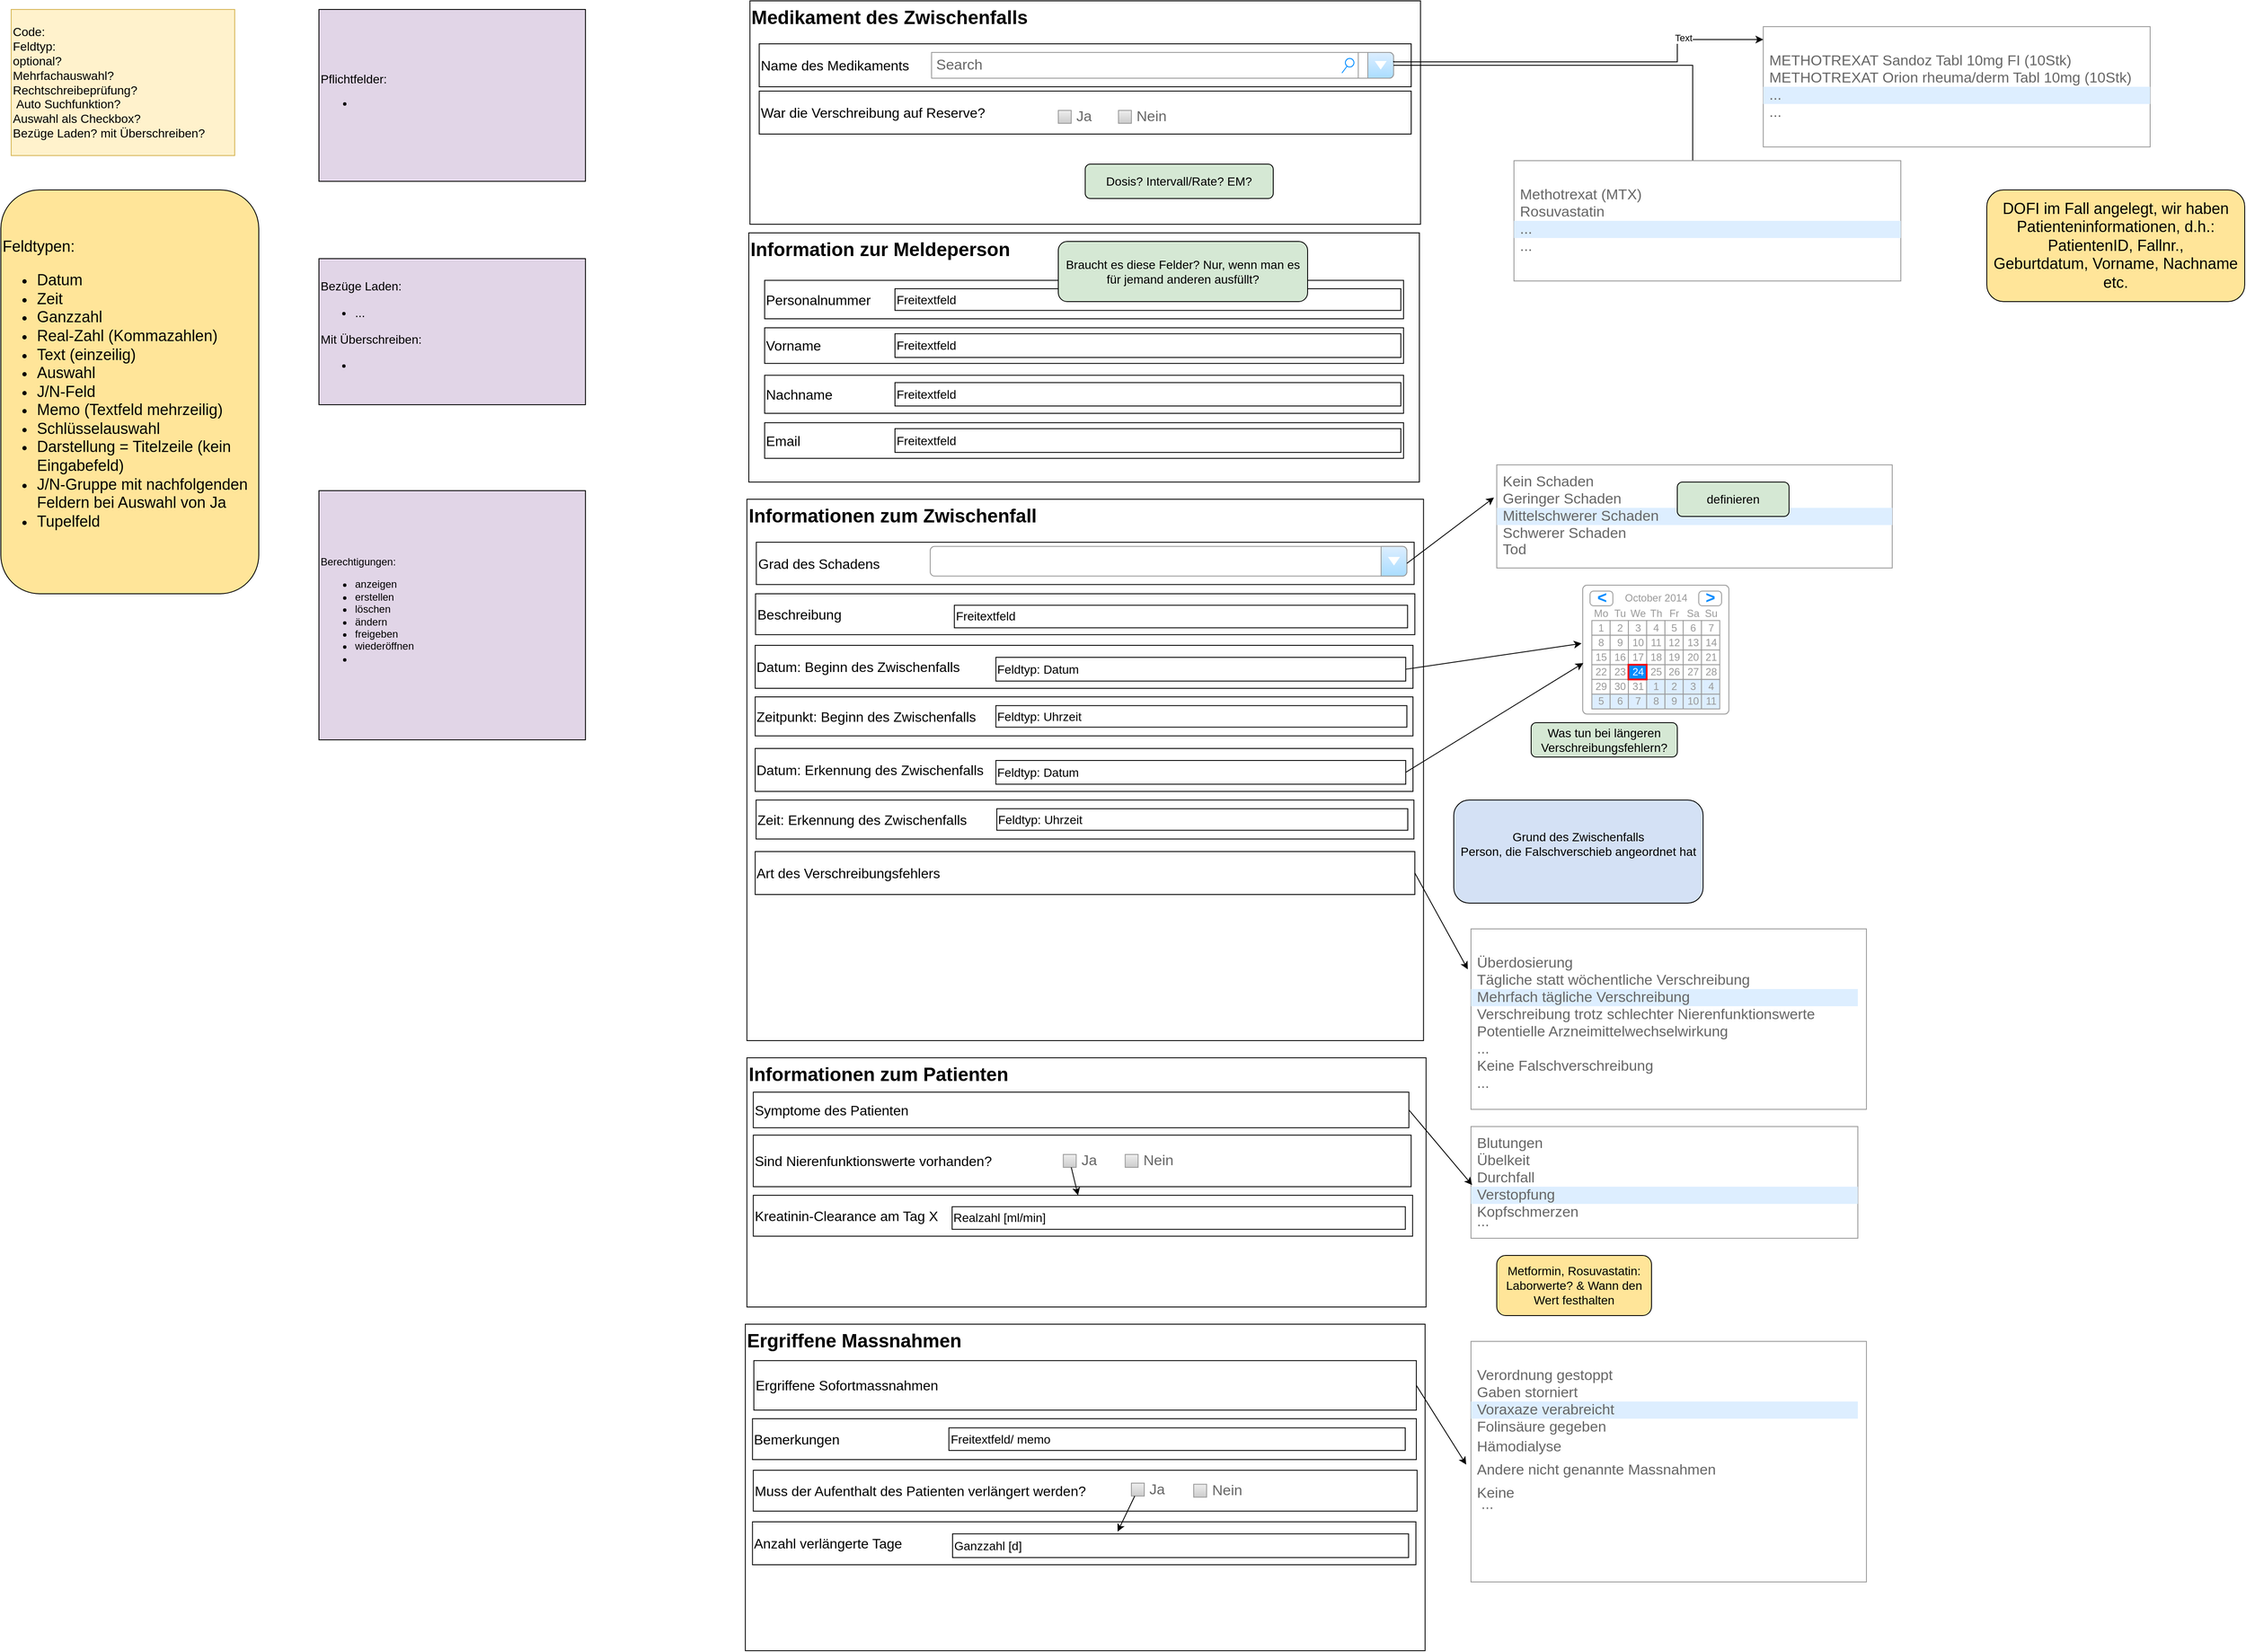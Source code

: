 <mxfile version="21.6.5" type="github">
  <diagram name="Seite-1" id="8O7nqMV1pDiucMTswJLM">
    <mxGraphModel dx="7003" dy="2697" grid="1" gridSize="10" guides="1" tooltips="1" connect="1" arrows="1" fold="1" page="1" pageScale="1" pageWidth="827" pageHeight="1169" math="0" shadow="0">
      <root>
        <mxCell id="0" />
        <mxCell id="1" parent="0" />
        <mxCell id="FmK_zJNC0J271hB84PhB-2" value="Informationen zum Zwischenfall" style="html=1;whiteSpace=wrap;container=1;verticalAlign=top;align=left;fontStyle=1;fontSize=22;" parent="1" vertex="1">
          <mxGeometry x="-2452.2" y="-580" width="787" height="630" as="geometry" />
        </mxCell>
        <mxCell id="FmK_zJNC0J271hB84PhB-3" value="&lt;font style=&quot;font-size: 16px;&quot;&gt;Grad des Schadens&lt;/font&gt;" style="html=1;whiteSpace=wrap;container=1;align=left;movable=1;resizable=1;rotatable=1;deletable=1;editable=1;locked=0;connectable=1;" parent="FmK_zJNC0J271hB84PhB-2" vertex="1">
          <mxGeometry x="10.917" y="50" width="765.176" height="49.23" as="geometry" />
        </mxCell>
        <mxCell id="FmK_zJNC0J271hB84PhB-16" value="" style="strokeWidth=1;shadow=0;dashed=0;align=center;html=1;shape=mxgraph.mockup.forms.comboBox;strokeColor=#999999;fillColor=#ddeeff;align=left;fillColor2=#aaddff;mainText=;fontColor=#666666;fontSize=17;spacingLeft=3;movable=1;resizable=1;rotatable=1;deletable=1;editable=1;locked=0;connectable=1;" parent="FmK_zJNC0J271hB84PhB-3" vertex="1">
          <mxGeometry x="202.279" y="4.923" width="554.452" height="34.461" as="geometry" />
        </mxCell>
        <mxCell id="FmK_zJNC0J271hB84PhB-15" value="&lt;font style=&quot;font-size: 16px;&quot;&gt;Zeitpunkt: Beginn des Zwischenfalls&lt;/font&gt;" style="html=1;whiteSpace=wrap;container=1;align=left;movable=1;resizable=1;rotatable=1;deletable=1;editable=1;locked=0;connectable=1;" parent="FmK_zJNC0J271hB84PhB-2" vertex="1">
          <mxGeometry x="9.595" y="230" width="765.176" height="45.38" as="geometry" />
        </mxCell>
        <mxCell id="FmK_zJNC0J271hB84PhB-83" value="&lt;font style=&quot;font-size: 14px;&quot;&gt;Feldtyp: Uhrzeit&lt;/font&gt;" style="rounded=0;whiteSpace=wrap;html=1;align=left;" parent="FmK_zJNC0J271hB84PhB-15" vertex="1">
          <mxGeometry x="280" y="10.16" width="478.04" height="25.07" as="geometry" />
        </mxCell>
        <mxCell id="FmK_zJNC0J271hB84PhB-5" value="&lt;font style=&quot;font-size: 16px;&quot;&gt;Datum: Beginn des Zwischenfalls&lt;/font&gt;" style="html=1;whiteSpace=wrap;container=1;align=left;movable=1;resizable=1;rotatable=1;deletable=1;editable=1;locked=0;connectable=1;" parent="FmK_zJNC0J271hB84PhB-2" vertex="1">
          <mxGeometry x="9.595" y="170" width="765.176" height="50" as="geometry" />
        </mxCell>
        <mxCell id="FmK_zJNC0J271hB84PhB-92" value="&lt;font style=&quot;font-size: 14px;&quot;&gt;Feldtyp: Datum&lt;/font&gt;" style="rounded=0;whiteSpace=wrap;html=1;align=left;" parent="FmK_zJNC0J271hB84PhB-5" vertex="1">
          <mxGeometry x="280" y="14" width="476.73" height="27.62" as="geometry" />
        </mxCell>
        <mxCell id="FmK_zJNC0J271hB84PhB-105" value="&lt;font style=&quot;font-size: 16px;&quot;&gt;Art des Verschreibungsfehlers&lt;/font&gt;" style="html=1;whiteSpace=wrap;container=1;align=left;movable=1;resizable=1;rotatable=1;deletable=1;editable=1;locked=0;connectable=1;" parent="FmK_zJNC0J271hB84PhB-2" vertex="1">
          <mxGeometry x="9.6" y="410" width="767.31" height="50" as="geometry" />
        </mxCell>
        <mxCell id="FmK_zJNC0J271hB84PhB-130" value="&lt;font style=&quot;font-size: 16px;&quot;&gt;Datum: Erkennung des Zwischenfalls&lt;/font&gt;" style="html=1;whiteSpace=wrap;container=1;align=left;movable=1;resizable=1;rotatable=1;deletable=1;editable=1;locked=0;connectable=1;" parent="FmK_zJNC0J271hB84PhB-2" vertex="1">
          <mxGeometry x="9.595" y="290" width="765.176" height="50" as="geometry" />
        </mxCell>
        <mxCell id="FmK_zJNC0J271hB84PhB-131" value="&lt;font style=&quot;font-size: 14px;&quot;&gt;Feldtyp: Datum&lt;/font&gt;" style="rounded=0;whiteSpace=wrap;html=1;align=left;" parent="FmK_zJNC0J271hB84PhB-130" vertex="1">
          <mxGeometry x="280" y="14" width="476.73" height="27.62" as="geometry" />
        </mxCell>
        <mxCell id="FmK_zJNC0J271hB84PhB-132" value="&lt;font style=&quot;font-size: 16px;&quot;&gt;Zeit: Erkennung des Zwischenfalls&lt;/font&gt;" style="html=1;whiteSpace=wrap;container=1;align=left;movable=1;resizable=1;rotatable=1;deletable=1;editable=1;locked=0;connectable=1;" parent="FmK_zJNC0J271hB84PhB-2" vertex="1">
          <mxGeometry x="10.665" y="350" width="765.176" height="45.38" as="geometry" />
        </mxCell>
        <mxCell id="FmK_zJNC0J271hB84PhB-133" value="&lt;font style=&quot;font-size: 14px;&quot;&gt;Feldtyp: Uhrzeit&lt;/font&gt;" style="rounded=0;whiteSpace=wrap;html=1;align=left;" parent="FmK_zJNC0J271hB84PhB-132" vertex="1">
          <mxGeometry x="280" y="10.16" width="478.04" height="25.07" as="geometry" />
        </mxCell>
        <mxCell id="FmK_zJNC0J271hB84PhB-134" value="&lt;font style=&quot;font-size: 16px;&quot;&gt;Beschreibung&lt;/font&gt;" style="html=1;whiteSpace=wrap;container=1;align=left;movable=1;resizable=1;rotatable=1;deletable=1;editable=1;locked=0;connectable=1;" parent="FmK_zJNC0J271hB84PhB-2" vertex="1">
          <mxGeometry x="10" y="110" width="766.91" height="47.6" as="geometry" />
        </mxCell>
        <mxCell id="FmK_zJNC0J271hB84PhB-135" value="&lt;font style=&quot;font-size: 14px;&quot;&gt;Freitextfeld&lt;/font&gt;" style="rounded=0;whiteSpace=wrap;html=1;align=left;" parent="FmK_zJNC0J271hB84PhB-134" vertex="1">
          <mxGeometry x="231.275" y="13.328" width="527.17" height="26.294" as="geometry" />
        </mxCell>
        <mxCell id="bGcx2p2PE-QoZrHpDItu-20" value="" style="group" parent="1" vertex="1" connectable="0">
          <mxGeometry x="-2450" y="-1150" width="782.59" height="250" as="geometry" />
        </mxCell>
        <mxCell id="bGcx2p2PE-QoZrHpDItu-21" value="Medikament des Zwischenfalls" style="html=1;whiteSpace=wrap;container=1;verticalAlign=top;align=left;fontStyle=1;fontSize=22;" parent="bGcx2p2PE-QoZrHpDItu-20" vertex="1">
          <mxGeometry x="1.3" y="-10" width="780" height="260" as="geometry" />
        </mxCell>
        <mxCell id="bGcx2p2PE-QoZrHpDItu-22" value="&lt;font style=&quot;font-size: 16px;&quot;&gt;Name des Medikaments&lt;/font&gt;" style="html=1;whiteSpace=wrap;container=1;align=left;" parent="bGcx2p2PE-QoZrHpDItu-21" vertex="1">
          <mxGeometry x="10.81" y="50" width="758.37" height="50" as="geometry" />
        </mxCell>
        <mxCell id="MbmpIsr86u1NgLFeS8km-2" value="&lt;font style=&quot;font-size: 16px;&quot;&gt;War die Verschreibung auf Reserve?&amp;nbsp;&lt;/font&gt;" style="html=1;whiteSpace=wrap;container=1;align=left;" vertex="1" parent="bGcx2p2PE-QoZrHpDItu-21">
          <mxGeometry x="10.82" y="105" width="758.37" height="50" as="geometry" />
        </mxCell>
        <mxCell id="MbmpIsr86u1NgLFeS8km-7" value="&lt;font style=&quot;font-size: 14px;&quot;&gt;Dosis? Intervall/Rate? EM?&lt;/font&gt;" style="rounded=1;whiteSpace=wrap;html=1;fillColor=#D5E8D4;" vertex="1" parent="bGcx2p2PE-QoZrHpDItu-21">
          <mxGeometry x="390" y="190" width="218.7" height="40" as="geometry" />
        </mxCell>
        <mxCell id="bGcx2p2PE-QoZrHpDItu-37" value="&lt;table&gt;&lt;tbody&gt;&lt;tr&gt;&lt;td&gt;&lt;br&gt;&lt;/td&gt;&lt;/tr&gt;&lt;tr&gt;&lt;td&gt;&lt;br&gt;&lt;/td&gt;&lt;/tr&gt;&lt;tr&gt;&lt;td&gt;&lt;br&gt;&lt;/td&gt;&lt;/tr&gt;&lt;tr&gt;&lt;td&gt;&lt;br&gt;&lt;/td&gt;&lt;/tr&gt;&lt;tr&gt;&lt;td&gt;&lt;br&gt;&lt;/td&gt;&lt;/tr&gt;&lt;/tbody&gt;&lt;/table&gt;" style="strokeWidth=1;shadow=0;dashed=0;align=center;html=1;shape=mxgraph.mockup.forms.comboBox;strokeColor=#999999;fillColor=#ddeeff;align=left;fillColor2=#aaddff;mainText=;fontColor=#666666;fontSize=17;spacingLeft=3;container=1;" parent="bGcx2p2PE-QoZrHpDItu-20" vertex="1">
          <mxGeometry x="212.59" y="50" width="537.41" height="30" as="geometry" />
        </mxCell>
        <mxCell id="bGcx2p2PE-QoZrHpDItu-30" value="Search" style="strokeWidth=1;shadow=0;dashed=0;align=center;html=1;shape=mxgraph.mockup.forms.searchBox;strokeColor=#999999;mainText=;strokeColor2=#008cff;fontColor=#666666;fontSize=17;align=left;spacingLeft=3;whiteSpace=wrap;container=1;" parent="bGcx2p2PE-QoZrHpDItu-20" vertex="1">
          <mxGeometry x="212.59" y="50" width="496.314" height="30" as="geometry" />
        </mxCell>
        <mxCell id="MbmpIsr86u1NgLFeS8km-3" value="Ja" style="strokeWidth=1;shadow=0;dashed=0;align=center;html=1;shape=mxgraph.mockup.forms.rrect;rSize=0;fillColor=#eeeeee;strokeColor=#999999;gradientColor=#cccccc;align=left;spacingLeft=4;fontSize=17;fontColor=#666666;labelPosition=right;" vertex="1" parent="bGcx2p2PE-QoZrHpDItu-20">
          <mxGeometry x="360" y="117.5" width="15" height="15" as="geometry" />
        </mxCell>
        <mxCell id="MbmpIsr86u1NgLFeS8km-5" value="Nein" style="strokeWidth=1;shadow=0;dashed=0;align=center;html=1;shape=mxgraph.mockup.forms.rrect;rSize=0;fillColor=#eeeeee;strokeColor=#999999;gradientColor=#cccccc;align=left;spacingLeft=4;fontSize=17;fontColor=#666666;labelPosition=right;" vertex="1" parent="bGcx2p2PE-QoZrHpDItu-20">
          <mxGeometry x="430" y="117.5" width="15" height="15" as="geometry" />
        </mxCell>
        <mxCell id="bGcx2p2PE-QoZrHpDItu-19" value="" style="group" parent="1" vertex="1" connectable="0">
          <mxGeometry x="-2450" y="-890" width="780" height="290" as="geometry" />
        </mxCell>
        <mxCell id="bGcx2p2PE-QoZrHpDItu-1" value="Information zur Meldeperson" style="html=1;whiteSpace=wrap;container=0;verticalAlign=top;align=left;fontStyle=1;fontSize=22;" parent="bGcx2p2PE-QoZrHpDItu-19" vertex="1">
          <mxGeometry width="780" height="290" as="geometry" />
        </mxCell>
        <mxCell id="bGcx2p2PE-QoZrHpDItu-9" value="&lt;font style=&quot;font-size: 16px;&quot;&gt;Personalnummer&lt;/font&gt;" style="html=1;whiteSpace=wrap;container=1;align=left;" parent="bGcx2p2PE-QoZrHpDItu-19" vertex="1">
          <mxGeometry x="18.41" y="55.24" width="743.19" height="44.76" as="geometry" />
        </mxCell>
        <mxCell id="bGcx2p2PE-QoZrHpDItu-12" value="&lt;font style=&quot;font-size: 14px;&quot;&gt;Freitextfeld&lt;/font&gt;" style="rounded=0;whiteSpace=wrap;html=1;align=left;" parent="bGcx2p2PE-QoZrHpDItu-9" vertex="1">
          <mxGeometry x="151.59" y="9.77" width="588.41" height="25.23" as="geometry" />
        </mxCell>
        <mxCell id="bGcx2p2PE-QoZrHpDItu-13" value="&lt;font style=&quot;font-size: 16px;&quot;&gt;Vorname&lt;/font&gt;" style="html=1;whiteSpace=wrap;container=1;align=left;" parent="bGcx2p2PE-QoZrHpDItu-19" vertex="1">
          <mxGeometry x="18.41" y="110.476" width="743.19" height="41.429" as="geometry" />
        </mxCell>
        <mxCell id="bGcx2p2PE-QoZrHpDItu-14" value="&lt;font style=&quot;font-size: 14px;&quot;&gt;Freitextfeld&lt;/font&gt;" style="rounded=0;whiteSpace=wrap;html=1;align=left;" parent="bGcx2p2PE-QoZrHpDItu-13" vertex="1">
          <mxGeometry x="151.59" y="6.905" width="588.41" height="27.619" as="geometry" />
        </mxCell>
        <mxCell id="bGcx2p2PE-QoZrHpDItu-15" value="&lt;font style=&quot;font-size: 16px;&quot;&gt;Nachname&lt;/font&gt;" style="html=1;whiteSpace=wrap;container=1;align=left;" parent="bGcx2p2PE-QoZrHpDItu-19" vertex="1">
          <mxGeometry x="18.41" y="165.71" width="743.19" height="44.29" as="geometry" />
        </mxCell>
        <mxCell id="bGcx2p2PE-QoZrHpDItu-17" value="&lt;font style=&quot;font-size: 16px;&quot;&gt;Email&lt;/font&gt;" style="html=1;whiteSpace=wrap;container=1;align=left;" parent="bGcx2p2PE-QoZrHpDItu-19" vertex="1">
          <mxGeometry x="18.41" y="220.952" width="743.19" height="41.429" as="geometry" />
        </mxCell>
        <mxCell id="bGcx2p2PE-QoZrHpDItu-18" value="&lt;font style=&quot;font-size: 14px;&quot;&gt;Freitextfeld&lt;/font&gt;" style="rounded=0;whiteSpace=wrap;html=1;align=left;" parent="bGcx2p2PE-QoZrHpDItu-17" vertex="1">
          <mxGeometry x="151.59" y="6.905" width="588.41" height="27.619" as="geometry" />
        </mxCell>
        <mxCell id="bGcx2p2PE-QoZrHpDItu-16" value="&lt;font style=&quot;font-size: 14px;&quot;&gt;Freitextfeld&lt;/font&gt;" style="rounded=0;whiteSpace=wrap;html=1;align=left;" parent="bGcx2p2PE-QoZrHpDItu-19" vertex="1">
          <mxGeometry x="170.0" y="174.25" width="588.41" height="27.22" as="geometry" />
        </mxCell>
        <mxCell id="FmK_zJNC0J271hB84PhB-91" value="&lt;font style=&quot;font-size: 14px;&quot;&gt;Braucht es diese Felder? Nur, wenn man es für jemand anderen ausfüllt?&lt;/font&gt;" style="rounded=1;whiteSpace=wrap;html=1;fillColor=#D5E8D4;" parent="bGcx2p2PE-QoZrHpDItu-19" vertex="1">
          <mxGeometry x="360" y="10" width="290" height="70" as="geometry" />
        </mxCell>
        <mxCell id="bGcx2p2PE-QoZrHpDItu-39" value="" style="edgeStyle=orthogonalEdgeStyle;rounded=0;orthogonalLoop=1;jettySize=auto;html=1;entryX=0.462;entryY=0.987;entryDx=0;entryDy=0;entryPerimeter=0;" parent="1" source="bGcx2p2PE-QoZrHpDItu-37" target="bGcx2p2PE-QoZrHpDItu-31" edge="1">
          <mxGeometry relative="1" as="geometry">
            <mxPoint x="-1310" y="-800" as="targetPoint" />
          </mxGeometry>
        </mxCell>
        <mxCell id="bGcx2p2PE-QoZrHpDItu-46" value="Text" style="edgeLabel;html=1;align=center;verticalAlign=middle;resizable=0;points=[];" parent="bGcx2p2PE-QoZrHpDItu-39" vertex="1" connectable="0">
          <mxGeometry x="0.593" y="2" relative="1" as="geometry">
            <mxPoint as="offset" />
          </mxGeometry>
        </mxCell>
        <mxCell id="bGcx2p2PE-QoZrHpDItu-31" value="" style="strokeWidth=1;shadow=0;dashed=0;align=center;html=1;shape=mxgraph.mockup.forms.rrect;rSize=0;strokeColor=#999999;fillColor=#ffffff;" parent="1" vertex="1">
          <mxGeometry x="-1560" y="-974" width="450" height="140" as="geometry" />
        </mxCell>
        <mxCell id="bGcx2p2PE-QoZrHpDItu-33" value="Methotrexat (MTX)" style="strokeWidth=1;shadow=0;dashed=0;align=center;html=1;shape=mxgraph.mockup.forms.anchor;fontSize=17;fontColor=#666666;align=left;spacingLeft=5;resizeWidth=1;whiteSpace=wrap;" parent="bGcx2p2PE-QoZrHpDItu-31" vertex="1">
          <mxGeometry width="450.0" height="20" relative="1" as="geometry">
            <mxPoint y="30" as="offset" />
          </mxGeometry>
        </mxCell>
        <mxCell id="bGcx2p2PE-QoZrHpDItu-34" value="Rosuvastatin" style="strokeWidth=1;shadow=0;dashed=0;align=center;html=1;shape=mxgraph.mockup.forms.anchor;fontSize=17;fontColor=#666666;align=left;spacingLeft=5;resizeWidth=1;whiteSpace=wrap;" parent="bGcx2p2PE-QoZrHpDItu-31" vertex="1">
          <mxGeometry width="450.0" height="20" relative="1" as="geometry">
            <mxPoint y="50" as="offset" />
          </mxGeometry>
        </mxCell>
        <mxCell id="bGcx2p2PE-QoZrHpDItu-35" value="..." style="strokeWidth=1;shadow=0;dashed=0;align=center;html=1;shape=mxgraph.mockup.forms.rrect;rSize=0;fontSize=17;fontColor=#666666;align=left;spacingLeft=5;fillColor=#ddeeff;strokeColor=none;resizeWidth=1;whiteSpace=wrap;" parent="bGcx2p2PE-QoZrHpDItu-31" vertex="1">
          <mxGeometry width="450.0" height="20" relative="1" as="geometry">
            <mxPoint y="70" as="offset" />
          </mxGeometry>
        </mxCell>
        <mxCell id="bGcx2p2PE-QoZrHpDItu-36" value="..." style="strokeWidth=1;shadow=0;dashed=0;align=center;html=1;shape=mxgraph.mockup.forms.anchor;fontSize=17;fontColor=#666666;align=left;spacingLeft=5;resizeWidth=1;whiteSpace=wrap;" parent="bGcx2p2PE-QoZrHpDItu-31" vertex="1">
          <mxGeometry width="450.0" height="20" relative="1" as="geometry">
            <mxPoint y="90" as="offset" />
          </mxGeometry>
        </mxCell>
        <mxCell id="bGcx2p2PE-QoZrHpDItu-40" value="" style="strokeWidth=1;shadow=0;dashed=0;align=center;html=1;shape=mxgraph.mockup.forms.rrect;rSize=0;strokeColor=#999999;fillColor=#ffffff;" parent="1" vertex="1">
          <mxGeometry x="-1270" y="-1130" width="450" height="140" as="geometry" />
        </mxCell>
        <mxCell id="bGcx2p2PE-QoZrHpDItu-42" value="METHOTREXAT Sandoz Tabl 10mg FI (10Stk)" style="strokeWidth=1;shadow=0;dashed=0;align=center;html=1;shape=mxgraph.mockup.forms.anchor;fontSize=17;fontColor=#666666;align=left;spacingLeft=5;resizeWidth=1;whiteSpace=wrap;" parent="bGcx2p2PE-QoZrHpDItu-40" vertex="1">
          <mxGeometry width="450.0" height="20" relative="1" as="geometry">
            <mxPoint y="30" as="offset" />
          </mxGeometry>
        </mxCell>
        <mxCell id="bGcx2p2PE-QoZrHpDItu-43" value="METHOTREXAT Orion rheuma/derm Tabl 10mg (10Stk)" style="strokeWidth=1;shadow=0;dashed=0;align=center;html=1;shape=mxgraph.mockup.forms.anchor;fontSize=17;fontColor=#666666;align=left;spacingLeft=5;resizeWidth=1;whiteSpace=wrap;" parent="bGcx2p2PE-QoZrHpDItu-40" vertex="1">
          <mxGeometry width="450.0" height="20" relative="1" as="geometry">
            <mxPoint y="50" as="offset" />
          </mxGeometry>
        </mxCell>
        <mxCell id="bGcx2p2PE-QoZrHpDItu-44" value="..." style="strokeWidth=1;shadow=0;dashed=0;align=center;html=1;shape=mxgraph.mockup.forms.rrect;rSize=0;fontSize=17;fontColor=#666666;align=left;spacingLeft=5;fillColor=#ddeeff;strokeColor=none;resizeWidth=1;whiteSpace=wrap;" parent="bGcx2p2PE-QoZrHpDItu-40" vertex="1">
          <mxGeometry width="450.0" height="20" relative="1" as="geometry">
            <mxPoint y="70" as="offset" />
          </mxGeometry>
        </mxCell>
        <mxCell id="bGcx2p2PE-QoZrHpDItu-45" value="..." style="strokeWidth=1;shadow=0;dashed=0;align=center;html=1;shape=mxgraph.mockup.forms.anchor;fontSize=17;fontColor=#666666;align=left;spacingLeft=5;resizeWidth=1;whiteSpace=wrap;" parent="bGcx2p2PE-QoZrHpDItu-40" vertex="1">
          <mxGeometry width="450.0" height="20" relative="1" as="geometry">
            <mxPoint y="90" as="offset" />
          </mxGeometry>
        </mxCell>
        <mxCell id="bGcx2p2PE-QoZrHpDItu-47" value="" style="edgeStyle=orthogonalEdgeStyle;rounded=0;orthogonalLoop=1;jettySize=auto;html=1;" parent="1" edge="1">
          <mxGeometry relative="1" as="geometry">
            <mxPoint x="-1700" y="-1090" as="sourcePoint" />
            <mxPoint x="-1270" y="-1115" as="targetPoint" />
            <Array as="points">
              <mxPoint x="-1370" y="-1089" />
              <mxPoint x="-1370" y="-1115" />
            </Array>
          </mxGeometry>
        </mxCell>
        <mxCell id="bGcx2p2PE-QoZrHpDItu-48" value="Text" style="edgeLabel;html=1;align=center;verticalAlign=middle;resizable=0;points=[];" parent="bGcx2p2PE-QoZrHpDItu-47" vertex="1" connectable="0">
          <mxGeometry x="0.593" y="2" relative="1" as="geometry">
            <mxPoint as="offset" />
          </mxGeometry>
        </mxCell>
        <mxCell id="FmK_zJNC0J271hB84PhB-18" value="" style="strokeWidth=1;shadow=0;dashed=0;align=center;html=1;shape=mxgraph.mockup.forms.rrect;rSize=0;strokeColor=#999999;fillColor=#ffffff;" parent="1" vertex="1">
          <mxGeometry x="-1580" y="-620" width="460" height="120" as="geometry" />
        </mxCell>
        <mxCell id="FmK_zJNC0J271hB84PhB-20" value="Kein Schaden" style="strokeWidth=1;shadow=0;dashed=0;align=center;html=1;shape=mxgraph.mockup.forms.anchor;fontSize=17;fontColor=#666666;align=left;spacingLeft=5;resizeWidth=1;whiteSpace=wrap;strokeColor=#000000;" parent="FmK_zJNC0J271hB84PhB-18" vertex="1">
          <mxGeometry width="460.0" height="20" relative="1" as="geometry">
            <mxPoint y="10" as="offset" />
          </mxGeometry>
        </mxCell>
        <mxCell id="FmK_zJNC0J271hB84PhB-21" value="Geringer Schaden" style="strokeWidth=1;shadow=0;dashed=0;align=center;html=1;shape=mxgraph.mockup.forms.anchor;fontSize=17;fontColor=#666666;align=left;spacingLeft=5;resizeWidth=1;whiteSpace=wrap;" parent="FmK_zJNC0J271hB84PhB-18" vertex="1">
          <mxGeometry width="460.0" height="20" relative="1" as="geometry">
            <mxPoint y="30" as="offset" />
          </mxGeometry>
        </mxCell>
        <mxCell id="FmK_zJNC0J271hB84PhB-22" value="Mittelschwerer Schaden" style="strokeWidth=1;shadow=0;dashed=0;align=center;html=1;shape=mxgraph.mockup.forms.rrect;rSize=0;fontSize=17;fontColor=#666666;align=left;spacingLeft=5;fillColor=#ddeeff;strokeColor=none;resizeWidth=1;whiteSpace=wrap;" parent="FmK_zJNC0J271hB84PhB-18" vertex="1">
          <mxGeometry width="460.0" height="20" relative="1" as="geometry">
            <mxPoint y="50" as="offset" />
          </mxGeometry>
        </mxCell>
        <mxCell id="FmK_zJNC0J271hB84PhB-23" value="Schwerer Schaden" style="strokeWidth=1;shadow=0;dashed=0;align=center;html=1;shape=mxgraph.mockup.forms.anchor;fontSize=17;fontColor=#666666;align=left;spacingLeft=5;resizeWidth=1;whiteSpace=wrap;" parent="FmK_zJNC0J271hB84PhB-18" vertex="1">
          <mxGeometry width="460.0" height="20" relative="1" as="geometry">
            <mxPoint y="70" as="offset" />
          </mxGeometry>
        </mxCell>
        <mxCell id="FmK_zJNC0J271hB84PhB-25" value="Tod" style="strokeWidth=1;shadow=0;dashed=0;align=center;html=1;shape=mxgraph.mockup.forms.anchor;fontSize=17;fontColor=#666666;align=left;spacingLeft=5;resizeWidth=1;whiteSpace=wrap;" parent="FmK_zJNC0J271hB84PhB-18" vertex="1">
          <mxGeometry y="90.002" width="460.0" height="17.647" as="geometry" />
        </mxCell>
        <mxCell id="FmK_zJNC0J271hB84PhB-125" value="&lt;font style=&quot;font-size: 14px;&quot;&gt;definieren&lt;/font&gt;" style="rounded=1;whiteSpace=wrap;html=1;fillColor=#D5E8D4;" parent="FmK_zJNC0J271hB84PhB-18" vertex="1">
          <mxGeometry x="210" y="20" width="130" height="40" as="geometry" />
        </mxCell>
        <mxCell id="FmK_zJNC0J271hB84PhB-26" value="&lt;font style=&quot;font-size: 18px;&quot;&gt;DOFI im Fall angelegt, wir haben Patienteninformationen, d.h.:&lt;br&gt;PatientenID, Fallnr.,&lt;br&gt;Geburtdatum, Vorname, Nachname etc.&lt;/font&gt;" style="rounded=1;whiteSpace=wrap;html=1;fillColor=#FFE599;" parent="1" vertex="1">
          <mxGeometry x="-1010" y="-940" width="300" height="130" as="geometry" />
        </mxCell>
        <mxCell id="FmK_zJNC0J271hB84PhB-28" value="&lt;font style=&quot;font-size: 14px;&quot;&gt;Was tun bei längeren Verschreibungsfehlern?&lt;/font&gt;" style="rounded=1;whiteSpace=wrap;html=1;fillColor=#D5E8D4;" parent="1" vertex="1">
          <mxGeometry x="-1540" y="-320" width="170" height="40" as="geometry" />
        </mxCell>
        <mxCell id="FmK_zJNC0J271hB84PhB-29" value="" style="strokeWidth=1;shadow=0;dashed=0;align=center;html=1;shape=mxgraph.mockup.forms.rrect;rSize=5;strokeColor=#999999;fillColor=#ffffff;" parent="1" vertex="1">
          <mxGeometry x="-1480" y="-480" width="170" height="150" as="geometry" />
        </mxCell>
        <mxCell id="FmK_zJNC0J271hB84PhB-30" value="October 2014" style="strokeWidth=1;shadow=0;dashed=0;align=center;html=1;shape=mxgraph.mockup.forms.anchor;fontColor=#999999;" parent="FmK_zJNC0J271hB84PhB-29" vertex="1">
          <mxGeometry x="31.875" y="6.857" width="106.25" height="17.143" as="geometry" />
        </mxCell>
        <mxCell id="FmK_zJNC0J271hB84PhB-31" value="&lt;" style="strokeWidth=1;shadow=0;dashed=0;align=center;html=1;shape=mxgraph.mockup.forms.rrect;rSize=4;strokeColor=#999999;fontColor=#008cff;fontSize=19;fontStyle=1;" parent="FmK_zJNC0J271hB84PhB-29" vertex="1">
          <mxGeometry x="8.5" y="6.857" width="26.563" height="17.143" as="geometry" />
        </mxCell>
        <mxCell id="FmK_zJNC0J271hB84PhB-32" value="&gt;" style="strokeWidth=1;shadow=0;dashed=0;align=center;html=1;shape=mxgraph.mockup.forms.rrect;rSize=4;strokeColor=#999999;fontColor=#008cff;fontSize=19;fontStyle=1;" parent="FmK_zJNC0J271hB84PhB-29" vertex="1">
          <mxGeometry x="134.938" y="6.857" width="26.563" height="17.143" as="geometry" />
        </mxCell>
        <mxCell id="FmK_zJNC0J271hB84PhB-33" value="Mo" style="strokeWidth=1;shadow=0;dashed=0;align=center;html=1;shape=mxgraph.mockup.forms.anchor;fontColor=#999999;" parent="FmK_zJNC0J271hB84PhB-29" vertex="1">
          <mxGeometry x="10.625" y="24" width="21.25" height="17.143" as="geometry" />
        </mxCell>
        <mxCell id="FmK_zJNC0J271hB84PhB-34" value="Tu" style="strokeWidth=1;shadow=0;dashed=0;align=center;html=1;shape=mxgraph.mockup.forms.anchor;fontColor=#999999;" parent="FmK_zJNC0J271hB84PhB-29" vertex="1">
          <mxGeometry x="31.875" y="24" width="21.25" height="17.143" as="geometry" />
        </mxCell>
        <mxCell id="FmK_zJNC0J271hB84PhB-35" value="We" style="strokeWidth=1;shadow=0;dashed=0;align=center;html=1;shape=mxgraph.mockup.forms.anchor;fontColor=#999999;" parent="FmK_zJNC0J271hB84PhB-29" vertex="1">
          <mxGeometry x="53.125" y="24" width="21.25" height="17.143" as="geometry" />
        </mxCell>
        <mxCell id="FmK_zJNC0J271hB84PhB-36" value="Th" style="strokeWidth=1;shadow=0;dashed=0;align=center;html=1;shape=mxgraph.mockup.forms.anchor;fontColor=#999999;" parent="FmK_zJNC0J271hB84PhB-29" vertex="1">
          <mxGeometry x="74.375" y="24" width="21.25" height="17.143" as="geometry" />
        </mxCell>
        <mxCell id="FmK_zJNC0J271hB84PhB-37" value="Fr" style="strokeWidth=1;shadow=0;dashed=0;align=center;html=1;shape=mxgraph.mockup.forms.anchor;fontColor=#999999;" parent="FmK_zJNC0J271hB84PhB-29" vertex="1">
          <mxGeometry x="95.625" y="24" width="21.25" height="17.143" as="geometry" />
        </mxCell>
        <mxCell id="FmK_zJNC0J271hB84PhB-38" value="Sa" style="strokeWidth=1;shadow=0;dashed=0;align=center;html=1;shape=mxgraph.mockup.forms.anchor;fontColor=#999999;" parent="FmK_zJNC0J271hB84PhB-29" vertex="1">
          <mxGeometry x="116.875" y="24" width="21.25" height="17.143" as="geometry" />
        </mxCell>
        <mxCell id="FmK_zJNC0J271hB84PhB-39" value="Su" style="strokeWidth=1;shadow=0;dashed=0;align=center;html=1;shape=mxgraph.mockup.forms.anchor;fontColor=#999999;" parent="FmK_zJNC0J271hB84PhB-29" vertex="1">
          <mxGeometry x="138.125" y="24" width="21.25" height="17.143" as="geometry" />
        </mxCell>
        <mxCell id="FmK_zJNC0J271hB84PhB-40" value="1" style="strokeWidth=1;shadow=0;dashed=0;align=center;html=1;shape=mxgraph.mockup.forms.rrect;rSize=0;strokeColor=#999999;fontColor=#999999;" parent="FmK_zJNC0J271hB84PhB-29" vertex="1">
          <mxGeometry x="10.625" y="41.143" width="21.25" height="17.143" as="geometry" />
        </mxCell>
        <mxCell id="FmK_zJNC0J271hB84PhB-41" value="2" style="strokeWidth=1;shadow=0;dashed=0;align=center;html=1;shape=mxgraph.mockup.forms.rrect;rSize=0;strokeColor=#999999;fontColor=#999999;" parent="FmK_zJNC0J271hB84PhB-29" vertex="1">
          <mxGeometry x="31.875" y="41.143" width="21.25" height="17.143" as="geometry" />
        </mxCell>
        <mxCell id="FmK_zJNC0J271hB84PhB-42" value="3" style="strokeWidth=1;shadow=0;dashed=0;align=center;html=1;shape=mxgraph.mockup.forms.rrect;rSize=0;strokeColor=#999999;fontColor=#999999;" parent="FmK_zJNC0J271hB84PhB-29" vertex="1">
          <mxGeometry x="53.125" y="41.143" width="21.25" height="17.143" as="geometry" />
        </mxCell>
        <mxCell id="FmK_zJNC0J271hB84PhB-43" value="4" style="strokeWidth=1;shadow=0;dashed=0;align=center;html=1;shape=mxgraph.mockup.forms.rrect;rSize=0;strokeColor=#999999;fontColor=#999999;" parent="FmK_zJNC0J271hB84PhB-29" vertex="1">
          <mxGeometry x="74.375" y="41.143" width="21.25" height="17.143" as="geometry" />
        </mxCell>
        <mxCell id="FmK_zJNC0J271hB84PhB-44" value="5" style="strokeWidth=1;shadow=0;dashed=0;align=center;html=1;shape=mxgraph.mockup.forms.rrect;rSize=0;strokeColor=#999999;fontColor=#999999;" parent="FmK_zJNC0J271hB84PhB-29" vertex="1">
          <mxGeometry x="95.625" y="41.143" width="21.25" height="17.143" as="geometry" />
        </mxCell>
        <mxCell id="FmK_zJNC0J271hB84PhB-45" value="6" style="strokeWidth=1;shadow=0;dashed=0;align=center;html=1;shape=mxgraph.mockup.forms.rrect;rSize=0;strokeColor=#999999;fontColor=#999999;" parent="FmK_zJNC0J271hB84PhB-29" vertex="1">
          <mxGeometry x="116.875" y="41.143" width="21.25" height="17.143" as="geometry" />
        </mxCell>
        <mxCell id="FmK_zJNC0J271hB84PhB-46" value="7" style="strokeWidth=1;shadow=0;dashed=0;align=center;html=1;shape=mxgraph.mockup.forms.rrect;rSize=0;strokeColor=#999999;fontColor=#999999;" parent="FmK_zJNC0J271hB84PhB-29" vertex="1">
          <mxGeometry x="138.125" y="41.143" width="21.25" height="17.143" as="geometry" />
        </mxCell>
        <mxCell id="FmK_zJNC0J271hB84PhB-47" value="8" style="strokeWidth=1;shadow=0;dashed=0;align=center;html=1;shape=mxgraph.mockup.forms.rrect;rSize=0;strokeColor=#999999;fontColor=#999999;" parent="FmK_zJNC0J271hB84PhB-29" vertex="1">
          <mxGeometry x="10.625" y="58.286" width="21.25" height="17.143" as="geometry" />
        </mxCell>
        <mxCell id="FmK_zJNC0J271hB84PhB-48" value="9" style="strokeWidth=1;shadow=0;dashed=0;align=center;html=1;shape=mxgraph.mockup.forms.rrect;rSize=0;strokeColor=#999999;fontColor=#999999;" parent="FmK_zJNC0J271hB84PhB-29" vertex="1">
          <mxGeometry x="31.875" y="58.286" width="21.25" height="17.143" as="geometry" />
        </mxCell>
        <mxCell id="FmK_zJNC0J271hB84PhB-49" value="10" style="strokeWidth=1;shadow=0;dashed=0;align=center;html=1;shape=mxgraph.mockup.forms.rrect;rSize=0;strokeColor=#999999;fontColor=#999999;" parent="FmK_zJNC0J271hB84PhB-29" vertex="1">
          <mxGeometry x="53.125" y="58.286" width="21.25" height="17.143" as="geometry" />
        </mxCell>
        <mxCell id="FmK_zJNC0J271hB84PhB-50" value="11" style="strokeWidth=1;shadow=0;dashed=0;align=center;html=1;shape=mxgraph.mockup.forms.rrect;rSize=0;strokeColor=#999999;fontColor=#999999;" parent="FmK_zJNC0J271hB84PhB-29" vertex="1">
          <mxGeometry x="74.375" y="58.286" width="21.25" height="17.143" as="geometry" />
        </mxCell>
        <mxCell id="FmK_zJNC0J271hB84PhB-51" value="12" style="strokeWidth=1;shadow=0;dashed=0;align=center;html=1;shape=mxgraph.mockup.forms.rrect;rSize=0;strokeColor=#999999;fontColor=#999999;" parent="FmK_zJNC0J271hB84PhB-29" vertex="1">
          <mxGeometry x="95.625" y="58.286" width="21.25" height="17.143" as="geometry" />
        </mxCell>
        <mxCell id="FmK_zJNC0J271hB84PhB-52" value="13" style="strokeWidth=1;shadow=0;dashed=0;align=center;html=1;shape=mxgraph.mockup.forms.rrect;rSize=0;strokeColor=#999999;fontColor=#999999;" parent="FmK_zJNC0J271hB84PhB-29" vertex="1">
          <mxGeometry x="116.875" y="58.286" width="21.25" height="17.143" as="geometry" />
        </mxCell>
        <mxCell id="FmK_zJNC0J271hB84PhB-53" value="14" style="strokeWidth=1;shadow=0;dashed=0;align=center;html=1;shape=mxgraph.mockup.forms.rrect;rSize=0;strokeColor=#999999;fontColor=#999999;" parent="FmK_zJNC0J271hB84PhB-29" vertex="1">
          <mxGeometry x="138.125" y="58.286" width="21.25" height="17.143" as="geometry" />
        </mxCell>
        <mxCell id="FmK_zJNC0J271hB84PhB-54" value="15" style="strokeWidth=1;shadow=0;dashed=0;align=center;html=1;shape=mxgraph.mockup.forms.rrect;rSize=0;strokeColor=#999999;fontColor=#999999;" parent="FmK_zJNC0J271hB84PhB-29" vertex="1">
          <mxGeometry x="10.625" y="75.429" width="21.25" height="17.143" as="geometry" />
        </mxCell>
        <mxCell id="FmK_zJNC0J271hB84PhB-55" value="16" style="strokeWidth=1;shadow=0;dashed=0;align=center;html=1;shape=mxgraph.mockup.forms.rrect;rSize=0;strokeColor=#999999;fontColor=#999999;" parent="FmK_zJNC0J271hB84PhB-29" vertex="1">
          <mxGeometry x="31.875" y="75.429" width="21.25" height="17.143" as="geometry" />
        </mxCell>
        <mxCell id="FmK_zJNC0J271hB84PhB-56" value="17" style="strokeWidth=1;shadow=0;dashed=0;align=center;html=1;shape=mxgraph.mockup.forms.rrect;rSize=0;strokeColor=#999999;fontColor=#999999;" parent="FmK_zJNC0J271hB84PhB-29" vertex="1">
          <mxGeometry x="53.125" y="75.429" width="21.25" height="17.143" as="geometry" />
        </mxCell>
        <mxCell id="FmK_zJNC0J271hB84PhB-57" value="18" style="strokeWidth=1;shadow=0;dashed=0;align=center;html=1;shape=mxgraph.mockup.forms.rrect;rSize=0;strokeColor=#999999;fontColor=#999999;" parent="FmK_zJNC0J271hB84PhB-29" vertex="1">
          <mxGeometry x="74.375" y="75.429" width="21.25" height="17.143" as="geometry" />
        </mxCell>
        <mxCell id="FmK_zJNC0J271hB84PhB-58" value="19" style="strokeWidth=1;shadow=0;dashed=0;align=center;html=1;shape=mxgraph.mockup.forms.rrect;rSize=0;strokeColor=#999999;fontColor=#999999;" parent="FmK_zJNC0J271hB84PhB-29" vertex="1">
          <mxGeometry x="95.625" y="75.429" width="21.25" height="17.143" as="geometry" />
        </mxCell>
        <mxCell id="FmK_zJNC0J271hB84PhB-59" value="20" style="strokeWidth=1;shadow=0;dashed=0;align=center;html=1;shape=mxgraph.mockup.forms.rrect;rSize=0;strokeColor=#999999;fontColor=#999999;" parent="FmK_zJNC0J271hB84PhB-29" vertex="1">
          <mxGeometry x="116.875" y="75.429" width="21.25" height="17.143" as="geometry" />
        </mxCell>
        <mxCell id="FmK_zJNC0J271hB84PhB-60" value="21" style="strokeWidth=1;shadow=0;dashed=0;align=center;html=1;shape=mxgraph.mockup.forms.rrect;rSize=0;strokeColor=#999999;fontColor=#999999;" parent="FmK_zJNC0J271hB84PhB-29" vertex="1">
          <mxGeometry x="138.125" y="75.429" width="21.25" height="17.143" as="geometry" />
        </mxCell>
        <mxCell id="FmK_zJNC0J271hB84PhB-61" value="22" style="strokeWidth=1;shadow=0;dashed=0;align=center;html=1;shape=mxgraph.mockup.forms.rrect;rSize=0;strokeColor=#999999;fontColor=#999999;" parent="FmK_zJNC0J271hB84PhB-29" vertex="1">
          <mxGeometry x="10.625" y="92.571" width="21.25" height="17.143" as="geometry" />
        </mxCell>
        <mxCell id="FmK_zJNC0J271hB84PhB-62" value="23" style="strokeWidth=1;shadow=0;dashed=0;align=center;html=1;shape=mxgraph.mockup.forms.rrect;rSize=0;strokeColor=#999999;fontColor=#999999;" parent="FmK_zJNC0J271hB84PhB-29" vertex="1">
          <mxGeometry x="31.875" y="92.571" width="21.25" height="17.143" as="geometry" />
        </mxCell>
        <mxCell id="FmK_zJNC0J271hB84PhB-63" value="25" style="strokeWidth=1;shadow=0;dashed=0;align=center;html=1;shape=mxgraph.mockup.forms.rrect;rSize=0;strokeColor=#999999;fontColor=#999999;" parent="FmK_zJNC0J271hB84PhB-29" vertex="1">
          <mxGeometry x="74.375" y="92.571" width="21.25" height="17.143" as="geometry" />
        </mxCell>
        <mxCell id="FmK_zJNC0J271hB84PhB-64" value="26" style="strokeWidth=1;shadow=0;dashed=0;align=center;html=1;shape=mxgraph.mockup.forms.rrect;rSize=0;strokeColor=#999999;fontColor=#999999;" parent="FmK_zJNC0J271hB84PhB-29" vertex="1">
          <mxGeometry x="95.625" y="92.571" width="21.25" height="17.143" as="geometry" />
        </mxCell>
        <mxCell id="FmK_zJNC0J271hB84PhB-65" value="27" style="strokeWidth=1;shadow=0;dashed=0;align=center;html=1;shape=mxgraph.mockup.forms.rrect;rSize=0;strokeColor=#999999;fontColor=#999999;" parent="FmK_zJNC0J271hB84PhB-29" vertex="1">
          <mxGeometry x="116.875" y="92.571" width="21.25" height="17.143" as="geometry" />
        </mxCell>
        <mxCell id="FmK_zJNC0J271hB84PhB-66" value="28" style="strokeWidth=1;shadow=0;dashed=0;align=center;html=1;shape=mxgraph.mockup.forms.rrect;rSize=0;strokeColor=#999999;fontColor=#999999;" parent="FmK_zJNC0J271hB84PhB-29" vertex="1">
          <mxGeometry x="138.125" y="92.571" width="21.25" height="17.143" as="geometry" />
        </mxCell>
        <mxCell id="FmK_zJNC0J271hB84PhB-67" value="29" style="strokeWidth=1;shadow=0;dashed=0;align=center;html=1;shape=mxgraph.mockup.forms.rrect;rSize=0;strokeColor=#999999;fontColor=#999999;" parent="FmK_zJNC0J271hB84PhB-29" vertex="1">
          <mxGeometry x="10.625" y="109.714" width="21.25" height="17.143" as="geometry" />
        </mxCell>
        <mxCell id="FmK_zJNC0J271hB84PhB-68" value="30" style="strokeWidth=1;shadow=0;dashed=0;align=center;html=1;shape=mxgraph.mockup.forms.rrect;rSize=0;strokeColor=#999999;fontColor=#999999;" parent="FmK_zJNC0J271hB84PhB-29" vertex="1">
          <mxGeometry x="31.875" y="109.714" width="21.25" height="17.143" as="geometry" />
        </mxCell>
        <mxCell id="FmK_zJNC0J271hB84PhB-69" value="31" style="strokeWidth=1;shadow=0;dashed=0;align=center;html=1;shape=mxgraph.mockup.forms.rrect;rSize=0;strokeColor=#999999;fontColor=#999999;" parent="FmK_zJNC0J271hB84PhB-29" vertex="1">
          <mxGeometry x="53.125" y="109.714" width="21.25" height="17.143" as="geometry" />
        </mxCell>
        <mxCell id="FmK_zJNC0J271hB84PhB-70" value="1" style="strokeWidth=1;shadow=0;dashed=0;align=center;html=1;shape=mxgraph.mockup.forms.rrect;rSize=0;strokeColor=#999999;fontColor=#999999;fillColor=#ddeeff;" parent="FmK_zJNC0J271hB84PhB-29" vertex="1">
          <mxGeometry x="74.375" y="109.714" width="21.25" height="17.143" as="geometry" />
        </mxCell>
        <mxCell id="FmK_zJNC0J271hB84PhB-71" value="2" style="strokeWidth=1;shadow=0;dashed=0;align=center;html=1;shape=mxgraph.mockup.forms.rrect;rSize=0;strokeColor=#999999;fontColor=#999999;fillColor=#ddeeff;" parent="FmK_zJNC0J271hB84PhB-29" vertex="1">
          <mxGeometry x="95.625" y="109.714" width="21.25" height="17.143" as="geometry" />
        </mxCell>
        <mxCell id="FmK_zJNC0J271hB84PhB-72" value="3" style="strokeWidth=1;shadow=0;dashed=0;align=center;html=1;shape=mxgraph.mockup.forms.rrect;rSize=0;strokeColor=#999999;fontColor=#999999;fillColor=#ddeeff;" parent="FmK_zJNC0J271hB84PhB-29" vertex="1">
          <mxGeometry x="116.875" y="109.714" width="21.25" height="17.143" as="geometry" />
        </mxCell>
        <mxCell id="FmK_zJNC0J271hB84PhB-73" value="4" style="strokeWidth=1;shadow=0;dashed=0;align=center;html=1;shape=mxgraph.mockup.forms.rrect;rSize=0;strokeColor=#999999;fontColor=#999999;fillColor=#ddeeff;" parent="FmK_zJNC0J271hB84PhB-29" vertex="1">
          <mxGeometry x="138.125" y="109.714" width="21.25" height="17.143" as="geometry" />
        </mxCell>
        <mxCell id="FmK_zJNC0J271hB84PhB-74" value="5" style="strokeWidth=1;shadow=0;dashed=0;align=center;html=1;shape=mxgraph.mockup.forms.rrect;rSize=0;strokeColor=#999999;fontColor=#999999;fillColor=#ddeeff;" parent="FmK_zJNC0J271hB84PhB-29" vertex="1">
          <mxGeometry x="10.625" y="126.857" width="21.25" height="17.143" as="geometry" />
        </mxCell>
        <mxCell id="FmK_zJNC0J271hB84PhB-75" value="6" style="strokeWidth=1;shadow=0;dashed=0;align=center;html=1;shape=mxgraph.mockup.forms.rrect;rSize=0;strokeColor=#999999;fontColor=#999999;fillColor=#ddeeff;" parent="FmK_zJNC0J271hB84PhB-29" vertex="1">
          <mxGeometry x="31.875" y="126.857" width="21.25" height="17.143" as="geometry" />
        </mxCell>
        <mxCell id="FmK_zJNC0J271hB84PhB-76" value="7" style="strokeWidth=1;shadow=0;dashed=0;align=center;html=1;shape=mxgraph.mockup.forms.rrect;rSize=0;strokeColor=#999999;fontColor=#999999;fillColor=#ddeeff;" parent="FmK_zJNC0J271hB84PhB-29" vertex="1">
          <mxGeometry x="53.125" y="126.857" width="21.25" height="17.143" as="geometry" />
        </mxCell>
        <mxCell id="FmK_zJNC0J271hB84PhB-77" value="8" style="strokeWidth=1;shadow=0;dashed=0;align=center;html=1;shape=mxgraph.mockup.forms.rrect;rSize=0;strokeColor=#999999;fontColor=#999999;fillColor=#ddeeff;" parent="FmK_zJNC0J271hB84PhB-29" vertex="1">
          <mxGeometry x="74.375" y="126.857" width="21.25" height="17.143" as="geometry" />
        </mxCell>
        <mxCell id="FmK_zJNC0J271hB84PhB-78" value="9" style="strokeWidth=1;shadow=0;dashed=0;align=center;html=1;shape=mxgraph.mockup.forms.rrect;rSize=0;strokeColor=#999999;fontColor=#999999;fillColor=#ddeeff;" parent="FmK_zJNC0J271hB84PhB-29" vertex="1">
          <mxGeometry x="95.625" y="126.857" width="21.25" height="17.143" as="geometry" />
        </mxCell>
        <mxCell id="FmK_zJNC0J271hB84PhB-79" value="10" style="strokeWidth=1;shadow=0;dashed=0;align=center;html=1;shape=mxgraph.mockup.forms.rrect;rSize=0;strokeColor=#999999;fontColor=#999999;fillColor=#ddeeff;" parent="FmK_zJNC0J271hB84PhB-29" vertex="1">
          <mxGeometry x="116.875" y="126.857" width="21.25" height="17.143" as="geometry" />
        </mxCell>
        <mxCell id="FmK_zJNC0J271hB84PhB-80" value="11" style="strokeWidth=1;shadow=0;dashed=0;align=center;html=1;shape=mxgraph.mockup.forms.rrect;rSize=0;strokeColor=#999999;fontColor=#999999;fillColor=#ddeeff;" parent="FmK_zJNC0J271hB84PhB-29" vertex="1">
          <mxGeometry x="138.125" y="126.857" width="21.25" height="17.143" as="geometry" />
        </mxCell>
        <mxCell id="FmK_zJNC0J271hB84PhB-81" value="24" style="strokeWidth=1;shadow=0;dashed=0;align=center;html=1;shape=mxgraph.mockup.forms.rrect;rSize=0;strokeColor=#ff0000;fontColor=#ffffff;strokeWidth=2;fillColor=#008cff;" parent="FmK_zJNC0J271hB84PhB-29" vertex="1">
          <mxGeometry x="53.125" y="92.571" width="21.25" height="17.143" as="geometry" />
        </mxCell>
        <mxCell id="FmK_zJNC0J271hB84PhB-139" value="" style="endArrow=classic;html=1;rounded=0;entryX=0.004;entryY=0.604;entryDx=0;entryDy=0;entryPerimeter=0;exitX=1;exitY=0.5;exitDx=0;exitDy=0;" parent="1" source="FmK_zJNC0J271hB84PhB-131" target="FmK_zJNC0J271hB84PhB-29" edge="1">
          <mxGeometry width="50" height="50" relative="1" as="geometry">
            <mxPoint x="-1667" y="-375" as="sourcePoint" />
            <mxPoint x="-1448" y="-530" as="targetPoint" />
          </mxGeometry>
        </mxCell>
        <mxCell id="FmK_zJNC0J271hB84PhB-82" value="" style="endArrow=classic;html=1;rounded=0;entryX=-0.008;entryY=0.452;entryDx=0;entryDy=0;entryPerimeter=0;exitX=1;exitY=0.5;exitDx=0;exitDy=0;" parent="1" source="FmK_zJNC0J271hB84PhB-92" target="FmK_zJNC0J271hB84PhB-29" edge="1">
          <mxGeometry width="50" height="50" relative="1" as="geometry">
            <mxPoint x="-1640" y="-450" as="sourcePoint" />
            <mxPoint x="-1590" y="-500" as="targetPoint" />
          </mxGeometry>
        </mxCell>
        <mxCell id="FmK_zJNC0J271hB84PhB-24" value="" style="endArrow=classic;html=1;rounded=0;exitX=1;exitY=0.571;exitDx=0;exitDy=0;exitPerimeter=0;entryX=-0.007;entryY=0.4;entryDx=0;entryDy=0;entryPerimeter=0;" parent="1" source="FmK_zJNC0J271hB84PhB-16" target="FmK_zJNC0J271hB84PhB-21" edge="1">
          <mxGeometry width="50" height="50" relative="1" as="geometry">
            <mxPoint x="-1600" y="-534" as="sourcePoint" />
            <mxPoint x="-1550" y="-584" as="targetPoint" />
          </mxGeometry>
        </mxCell>
        <mxCell id="MbmpIsr86u1NgLFeS8km-8" value="&lt;span style=&quot;font-size: 18px;&quot;&gt;Feldtypen:&lt;br&gt;&lt;ul&gt;&lt;li&gt;&lt;span style=&quot;font-size: 18px;&quot;&gt;Datum&lt;/span&gt;&lt;/li&gt;&lt;li&gt;&lt;span style=&quot;font-size: 18px;&quot;&gt;Zeit&lt;/span&gt;&lt;/li&gt;&lt;li&gt;&lt;span style=&quot;font-size: 18px;&quot;&gt;Ganzzahl&lt;/span&gt;&lt;/li&gt;&lt;li&gt;&lt;span style=&quot;font-size: 18px;&quot;&gt;Real-Zahl (Kommazahlen)&lt;/span&gt;&lt;/li&gt;&lt;li&gt;&lt;span style=&quot;font-size: 18px;&quot;&gt;Text (einzeilig)&lt;/span&gt;&lt;/li&gt;&lt;li&gt;&lt;span style=&quot;font-size: 18px;&quot;&gt;Auswahl&lt;/span&gt;&lt;/li&gt;&lt;li&gt;&lt;span style=&quot;font-size: 18px;&quot;&gt;J/N-Feld&lt;/span&gt;&lt;/li&gt;&lt;li&gt;&lt;span style=&quot;font-size: 18px;&quot;&gt;Memo (Textfeld mehrzeilig)&lt;/span&gt;&lt;/li&gt;&lt;li&gt;&lt;span style=&quot;font-size: 18px;&quot;&gt;Schlüsselauswahl&lt;/span&gt;&lt;/li&gt;&lt;li&gt;&lt;span style=&quot;font-size: 18px;&quot;&gt;Darstellung = Titelzeile (kein Eingabefeld)&lt;/span&gt;&lt;/li&gt;&lt;li&gt;&lt;span style=&quot;font-size: 18px;&quot;&gt;J/N-Gruppe mit nachfolgenden Feldern bei Auswahl von Ja&lt;/span&gt;&lt;/li&gt;&lt;li&gt;&lt;span style=&quot;font-size: 18px;&quot;&gt;Tupelfeld&lt;/span&gt;&lt;/li&gt;&lt;/ul&gt;&lt;/span&gt;" style="rounded=1;whiteSpace=wrap;html=1;fillColor=#FFE599;align=left;" vertex="1" parent="1">
          <mxGeometry x="-3320" y="-940" width="300" height="470" as="geometry" />
        </mxCell>
        <mxCell id="FmK_zJNC0J271hB84PhB-85" value="Ergriffene Massnahmen" style="html=1;whiteSpace=wrap;container=1;verticalAlign=top;align=left;fontStyle=1;fontSize=22;" parent="1" vertex="1">
          <mxGeometry x="-2454.06" y="380" width="790.71" height="380" as="geometry" />
        </mxCell>
        <mxCell id="FmK_zJNC0J271hB84PhB-118" value="&lt;font style=&quot;font-size: 16px;&quot;&gt;Ergriffene Sofortmassnahmen&lt;/font&gt;" style="html=1;whiteSpace=wrap;container=1;align=left;movable=0;resizable=0;rotatable=0;deletable=0;editable=0;locked=1;connectable=0;" parent="FmK_zJNC0J271hB84PhB-85" vertex="1">
          <mxGeometry x="9.92" y="42.4" width="770.58" height="57.6" as="geometry" />
        </mxCell>
        <mxCell id="FmK_zJNC0J271hB84PhB-128" value="&lt;font style=&quot;font-size: 16px;&quot;&gt;Bemerkungen&lt;/font&gt;" style="html=1;whiteSpace=wrap;container=1;align=left;movable=0;resizable=0;rotatable=0;deletable=0;editable=0;locked=1;connectable=0;" parent="FmK_zJNC0J271hB84PhB-85" vertex="1">
          <mxGeometry x="8.343" y="110" width="772.16" height="47.6" as="geometry" />
        </mxCell>
        <mxCell id="FmK_zJNC0J271hB84PhB-129" value="&lt;font style=&quot;font-size: 14px;&quot;&gt;Freitextfeld/ memo&lt;/font&gt;" style="rounded=0;whiteSpace=wrap;html=1;align=left;" parent="FmK_zJNC0J271hB84PhB-128" vertex="1">
          <mxGeometry x="228.468" y="10.648" width="530.779" height="26.294" as="geometry" />
        </mxCell>
        <mxCell id="MbmpIsr86u1NgLFeS8km-76" value="&lt;font style=&quot;font-size: 16px;&quot;&gt;Muss der Aufenthalt des Patienten verlängert werden?&lt;/font&gt;" style="html=1;whiteSpace=wrap;container=1;align=left;movable=0;resizable=0;rotatable=0;deletable=0;editable=0;locked=1;connectable=0;" vertex="1" parent="FmK_zJNC0J271hB84PhB-85">
          <mxGeometry x="9.273" y="170" width="772.16" height="47.6" as="geometry" />
        </mxCell>
        <mxCell id="MbmpIsr86u1NgLFeS8km-78" value="Ja" style="strokeWidth=1;shadow=0;dashed=0;align=center;html=1;shape=mxgraph.mockup.forms.rrect;rSize=0;fillColor=#eeeeee;strokeColor=#999999;gradientColor=#cccccc;align=left;spacingLeft=4;fontSize=17;fontColor=#666666;labelPosition=right;" vertex="1" parent="MbmpIsr86u1NgLFeS8km-76">
          <mxGeometry x="439.787" y="15" width="15" height="15" as="geometry" />
        </mxCell>
        <mxCell id="MbmpIsr86u1NgLFeS8km-79" value="Nein" style="strokeWidth=1;shadow=0;dashed=0;align=center;html=1;shape=mxgraph.mockup.forms.rrect;rSize=0;fillColor=#eeeeee;strokeColor=#999999;gradientColor=#cccccc;align=left;spacingLeft=4;fontSize=17;fontColor=#666666;labelPosition=right;" vertex="1" parent="MbmpIsr86u1NgLFeS8km-76">
          <mxGeometry x="512.287" y="16.3" width="15" height="15" as="geometry" />
        </mxCell>
        <mxCell id="MbmpIsr86u1NgLFeS8km-80" value="&lt;font style=&quot;font-size: 16px;&quot;&gt;Anzahl verlängerte Tage&lt;/font&gt;" style="html=1;whiteSpace=wrap;container=1;align=left;movable=0;resizable=0;rotatable=0;deletable=0;editable=0;locked=1;connectable=0;" vertex="1" parent="FmK_zJNC0J271hB84PhB-85">
          <mxGeometry x="8.34" y="230" width="771.66" height="50" as="geometry" />
        </mxCell>
        <mxCell id="MbmpIsr86u1NgLFeS8km-81" value="&lt;font style=&quot;font-size: 14px;&quot;&gt;Ganzzahl [d]&lt;/font&gt;" style="rounded=0;whiteSpace=wrap;html=1;align=left;" vertex="1" parent="MbmpIsr86u1NgLFeS8km-80">
          <mxGeometry x="232.708" y="14.0" width="530.435" height="27.62" as="geometry" />
        </mxCell>
        <mxCell id="MbmpIsr86u1NgLFeS8km-82" value="" style="endArrow=classic;html=1;rounded=0;entryX=0.362;entryY=-0.094;entryDx=0;entryDy=0;entryPerimeter=0;" edge="1" parent="FmK_zJNC0J271hB84PhB-85" source="MbmpIsr86u1NgLFeS8km-78" target="MbmpIsr86u1NgLFeS8km-81">
          <mxGeometry width="50" height="50" relative="1" as="geometry">
            <mxPoint x="454.06" y="215.333" as="sourcePoint" />
            <mxPoint x="504.06" y="152" as="targetPoint" />
          </mxGeometry>
        </mxCell>
        <mxCell id="MbmpIsr86u1NgLFeS8km-27" value="" style="group" vertex="1" connectable="0" parent="1">
          <mxGeometry x="-2452.2" y="70" width="790" height="290" as="geometry" />
        </mxCell>
        <mxCell id="MbmpIsr86u1NgLFeS8km-28" value="Informationen zum Patienten" style="html=1;whiteSpace=wrap;container=0;verticalAlign=top;align=left;fontStyle=1;fontSize=22;" vertex="1" parent="MbmpIsr86u1NgLFeS8km-27">
          <mxGeometry width="790" height="290" as="geometry" />
        </mxCell>
        <mxCell id="MbmpIsr86u1NgLFeS8km-31" value="&lt;font style=&quot;font-size: 16px;&quot;&gt;Symptome des Patienten&lt;/font&gt;" style="html=1;whiteSpace=wrap;container=1;align=left;" vertex="1" parent="MbmpIsr86u1NgLFeS8km-27">
          <mxGeometry x="7.42" y="40" width="762.58" height="41.43" as="geometry" />
        </mxCell>
        <mxCell id="MbmpIsr86u1NgLFeS8km-9" value="&lt;font style=&quot;font-size: 16px;&quot;&gt;Sind Nierenfunktionswerte vorhanden?&lt;/font&gt;" style="html=1;whiteSpace=wrap;container=0;align=left;movable=1;resizable=1;rotatable=1;deletable=1;editable=1;locked=0;connectable=1;" vertex="1" parent="MbmpIsr86u1NgLFeS8km-27">
          <mxGeometry x="7.415" y="90" width="765.176" height="60" as="geometry" />
        </mxCell>
        <mxCell id="MbmpIsr86u1NgLFeS8km-23" value="Nein" style="strokeWidth=1;shadow=0;dashed=0;align=center;html=1;shape=mxgraph.mockup.forms.rrect;rSize=0;fillColor=#eeeeee;strokeColor=#999999;gradientColor=#cccccc;align=left;spacingLeft=4;fontSize=17;fontColor=#666666;labelPosition=right;" vertex="1" parent="MbmpIsr86u1NgLFeS8km-27">
          <mxGeometry x="440" y="112.5" width="15" height="15" as="geometry" />
        </mxCell>
        <mxCell id="MbmpIsr86u1NgLFeS8km-24" value="&lt;font style=&quot;font-size: 16px;&quot;&gt;Kreatinin-Clearance am Tag X&lt;/font&gt;" style="html=1;whiteSpace=wrap;container=1;align=left;movable=1;resizable=1;rotatable=1;deletable=1;editable=1;locked=0;connectable=1;" vertex="1" parent="MbmpIsr86u1NgLFeS8km-27">
          <mxGeometry x="7.42" y="160" width="766.91" height="47.6" as="geometry" />
        </mxCell>
        <mxCell id="MbmpIsr86u1NgLFeS8km-25" value="&lt;font style=&quot;font-size: 14px;&quot;&gt;Realzahl [ml/min]&lt;/font&gt;" style="rounded=0;whiteSpace=wrap;html=1;align=left;" vertex="1" parent="MbmpIsr86u1NgLFeS8km-24">
          <mxGeometry x="231.275" y="13.328" width="527.17" height="26.294" as="geometry" />
        </mxCell>
        <mxCell id="MbmpIsr86u1NgLFeS8km-22" value="Ja" style="strokeWidth=1;shadow=0;dashed=0;align=center;html=1;shape=mxgraph.mockup.forms.rrect;rSize=0;fillColor=#eeeeee;strokeColor=#999999;gradientColor=#cccccc;align=left;spacingLeft=4;fontSize=17;fontColor=#666666;labelPosition=right;" vertex="1" parent="MbmpIsr86u1NgLFeS8km-27">
          <mxGeometry x="368" y="112.5" width="15" height="15" as="geometry" />
        </mxCell>
        <mxCell id="MbmpIsr86u1NgLFeS8km-26" value="" style="endArrow=classic;html=1;rounded=0;" edge="1" parent="MbmpIsr86u1NgLFeS8km-27" source="MbmpIsr86u1NgLFeS8km-22" target="MbmpIsr86u1NgLFeS8km-24">
          <mxGeometry width="50" height="50" relative="1" as="geometry">
            <mxPoint x="370" y="-230" as="sourcePoint" />
            <mxPoint x="240" y="-120" as="targetPoint" />
          </mxGeometry>
        </mxCell>
        <mxCell id="MbmpIsr86u1NgLFeS8km-38" value="" style="strokeWidth=1;shadow=0;dashed=0;align=center;html=1;shape=mxgraph.mockup.forms.rrect;rSize=0;strokeColor=#999999;fillColor=#ffffff;" vertex="1" parent="1">
          <mxGeometry x="-1610" y="150" width="450" height="130" as="geometry" />
        </mxCell>
        <mxCell id="MbmpIsr86u1NgLFeS8km-40" value="Übelkeit" style="strokeWidth=1;shadow=0;dashed=0;align=center;html=1;shape=mxgraph.mockup.forms.anchor;fontSize=17;fontColor=#666666;align=left;spacingLeft=5;resizeWidth=1;whiteSpace=wrap;" vertex="1" parent="MbmpIsr86u1NgLFeS8km-38">
          <mxGeometry width="450" height="20" relative="1" as="geometry">
            <mxPoint y="30" as="offset" />
          </mxGeometry>
        </mxCell>
        <mxCell id="MbmpIsr86u1NgLFeS8km-41" value="Durchfall" style="strokeWidth=1;shadow=0;dashed=0;align=center;html=1;shape=mxgraph.mockup.forms.anchor;fontSize=17;fontColor=#666666;align=left;spacingLeft=5;resizeWidth=1;whiteSpace=wrap;" vertex="1" parent="MbmpIsr86u1NgLFeS8km-38">
          <mxGeometry width="450" height="20" relative="1" as="geometry">
            <mxPoint y="50" as="offset" />
          </mxGeometry>
        </mxCell>
        <mxCell id="MbmpIsr86u1NgLFeS8km-42" value="Verstopfung" style="strokeWidth=1;shadow=0;dashed=0;align=center;html=1;shape=mxgraph.mockup.forms.rrect;rSize=0;fontSize=17;fontColor=#666666;align=left;spacingLeft=5;fillColor=#ddeeff;strokeColor=none;resizeWidth=1;whiteSpace=wrap;labelBorderColor=none;" vertex="1" parent="MbmpIsr86u1NgLFeS8km-38">
          <mxGeometry width="450" height="20" relative="1" as="geometry">
            <mxPoint y="70" as="offset" />
          </mxGeometry>
        </mxCell>
        <mxCell id="MbmpIsr86u1NgLFeS8km-43" value="Kopfschmerzen" style="strokeWidth=1;shadow=0;dashed=0;align=center;html=1;shape=mxgraph.mockup.forms.anchor;fontSize=17;fontColor=#666666;align=left;spacingLeft=5;resizeWidth=1;whiteSpace=wrap;" vertex="1" parent="MbmpIsr86u1NgLFeS8km-38">
          <mxGeometry width="450" height="20" relative="1" as="geometry">
            <mxPoint y="90" as="offset" />
          </mxGeometry>
        </mxCell>
        <mxCell id="MbmpIsr86u1NgLFeS8km-44" value="..." style="strokeWidth=1;shadow=0;dashed=0;align=center;html=1;shape=mxgraph.mockup.forms.anchor;fontSize=17;fontColor=#666666;align=left;spacingLeft=5;resizeWidth=1;whiteSpace=wrap;container=0;" vertex="1" parent="MbmpIsr86u1NgLFeS8km-38">
          <mxGeometry y="102.143" width="450" height="18.571" as="geometry">
            <mxRectangle x="-1530" y="270" width="60" height="30" as="alternateBounds" />
          </mxGeometry>
        </mxCell>
        <mxCell id="MbmpIsr86u1NgLFeS8km-83" value="Blutungen" style="strokeWidth=1;shadow=0;dashed=0;align=center;html=1;shape=mxgraph.mockup.forms.anchor;fontSize=17;fontColor=#666666;align=left;spacingLeft=5;resizeWidth=1;whiteSpace=wrap;" vertex="1" parent="MbmpIsr86u1NgLFeS8km-38">
          <mxGeometry y="10.0" width="450" height="20" as="geometry" />
        </mxCell>
        <mxCell id="MbmpIsr86u1NgLFeS8km-45" value="" style="endArrow=classic;html=1;rounded=0;entryX=0.003;entryY=-0.097;entryDx=0;entryDy=0;entryPerimeter=0;exitX=1;exitY=0.5;exitDx=0;exitDy=0;" edge="1" parent="1" source="MbmpIsr86u1NgLFeS8km-31" target="MbmpIsr86u1NgLFeS8km-42">
          <mxGeometry width="50" height="50" relative="1" as="geometry">
            <mxPoint x="-1770" y="330" as="sourcePoint" />
            <mxPoint x="-1720" y="280" as="targetPoint" />
          </mxGeometry>
        </mxCell>
        <mxCell id="MbmpIsr86u1NgLFeS8km-46" value="" style="strokeWidth=1;shadow=0;dashed=0;align=center;html=1;shape=mxgraph.mockup.forms.rrect;rSize=0;strokeColor=#999999;fillColor=#ffffff;" vertex="1" parent="1">
          <mxGeometry x="-1610" y="400" width="460" height="280" as="geometry" />
        </mxCell>
        <mxCell id="MbmpIsr86u1NgLFeS8km-47" value="Verordnung gestoppt" style="strokeWidth=1;shadow=0;dashed=0;align=center;html=1;shape=mxgraph.mockup.forms.anchor;fontSize=17;fontColor=#666666;align=left;spacingLeft=5;resizeWidth=1;whiteSpace=wrap;" vertex="1" parent="MbmpIsr86u1NgLFeS8km-46">
          <mxGeometry width="450" height="20" relative="1" as="geometry">
            <mxPoint y="30" as="offset" />
          </mxGeometry>
        </mxCell>
        <mxCell id="MbmpIsr86u1NgLFeS8km-48" value="Gaben storniert" style="strokeWidth=1;shadow=0;dashed=0;align=center;html=1;shape=mxgraph.mockup.forms.anchor;fontSize=17;fontColor=#666666;align=left;spacingLeft=5;resizeWidth=1;whiteSpace=wrap;" vertex="1" parent="MbmpIsr86u1NgLFeS8km-46">
          <mxGeometry width="450" height="20" relative="1" as="geometry">
            <mxPoint y="50" as="offset" />
          </mxGeometry>
        </mxCell>
        <mxCell id="MbmpIsr86u1NgLFeS8km-49" value="Voraxaze verabreicht" style="strokeWidth=1;shadow=0;dashed=0;align=center;html=1;shape=mxgraph.mockup.forms.rrect;rSize=0;fontSize=17;fontColor=#666666;align=left;spacingLeft=5;fillColor=#ddeeff;strokeColor=none;resizeWidth=1;whiteSpace=wrap;labelBorderColor=none;" vertex="1" parent="MbmpIsr86u1NgLFeS8km-46">
          <mxGeometry width="450" height="20" relative="1" as="geometry">
            <mxPoint y="70" as="offset" />
          </mxGeometry>
        </mxCell>
        <mxCell id="MbmpIsr86u1NgLFeS8km-50" value="Folinsäure gegeben" style="strokeWidth=1;shadow=0;dashed=0;align=center;html=1;shape=mxgraph.mockup.forms.anchor;fontSize=17;fontColor=#666666;align=left;spacingLeft=5;resizeWidth=1;whiteSpace=wrap;" vertex="1" parent="MbmpIsr86u1NgLFeS8km-46">
          <mxGeometry width="450" height="20" relative="1" as="geometry">
            <mxPoint y="90" as="offset" />
          </mxGeometry>
        </mxCell>
        <mxCell id="MbmpIsr86u1NgLFeS8km-51" value="..." style="strokeWidth=1;shadow=0;dashed=0;align=center;html=1;shape=mxgraph.mockup.forms.anchor;fontSize=17;fontColor=#666666;align=left;spacingLeft=5;resizeWidth=1;whiteSpace=wrap;container=0;" vertex="1" parent="MbmpIsr86u1NgLFeS8km-46">
          <mxGeometry x="5" y="170.0" width="450" height="40" as="geometry">
            <mxRectangle x="-1530" y="270" width="60" height="30" as="alternateBounds" />
          </mxGeometry>
        </mxCell>
        <mxCell id="MbmpIsr86u1NgLFeS8km-52" value="Hämodialyse" style="strokeWidth=1;shadow=0;dashed=0;align=center;html=1;shape=mxgraph.mockup.forms.anchor;fontSize=17;fontColor=#666666;align=left;spacingLeft=5;resizeWidth=1;whiteSpace=wrap;" vertex="1" parent="MbmpIsr86u1NgLFeS8km-46">
          <mxGeometry y="109.997" width="450" height="26.667" as="geometry" />
        </mxCell>
        <mxCell id="MbmpIsr86u1NgLFeS8km-54" value="Keine" style="strokeWidth=1;shadow=0;dashed=0;align=center;html=1;shape=mxgraph.mockup.forms.anchor;fontSize=17;fontColor=#666666;align=left;spacingLeft=5;resizeWidth=1;whiteSpace=wrap;" vertex="1" parent="MbmpIsr86u1NgLFeS8km-46">
          <mxGeometry y="163.33" width="450" height="26.667" as="geometry" />
        </mxCell>
        <mxCell id="MbmpIsr86u1NgLFeS8km-53" value="Andere nicht genannte Massnahmen" style="strokeWidth=1;shadow=0;dashed=0;align=center;html=1;shape=mxgraph.mockup.forms.anchor;fontSize=17;fontColor=#666666;align=left;spacingLeft=5;resizeWidth=1;whiteSpace=wrap;" vertex="1" parent="MbmpIsr86u1NgLFeS8km-46">
          <mxGeometry y="136.663" width="450" height="26.667" as="geometry" />
        </mxCell>
        <mxCell id="MbmpIsr86u1NgLFeS8km-55" value="" style="endArrow=classic;html=1;rounded=0;entryX=-0.012;entryY=0.512;entryDx=0;entryDy=0;entryPerimeter=0;exitX=1;exitY=0.5;exitDx=0;exitDy=0;" edge="1" parent="1" source="FmK_zJNC0J271hB84PhB-118" target="MbmpIsr86u1NgLFeS8km-46">
          <mxGeometry width="50" height="50" relative="1" as="geometry">
            <mxPoint x="-1910" y="750" as="sourcePoint" />
            <mxPoint x="-1860" y="700" as="targetPoint" />
          </mxGeometry>
        </mxCell>
        <mxCell id="MbmpIsr86u1NgLFeS8km-62" value="" style="strokeWidth=1;shadow=0;dashed=0;align=center;html=1;shape=mxgraph.mockup.forms.rrect;rSize=0;strokeColor=#999999;fillColor=#ffffff;" vertex="1" parent="1">
          <mxGeometry x="-1610" y="-80" width="460" height="210" as="geometry" />
        </mxCell>
        <mxCell id="MbmpIsr86u1NgLFeS8km-63" value="Überdosierung" style="strokeWidth=1;shadow=0;dashed=0;align=center;html=1;shape=mxgraph.mockup.forms.anchor;fontSize=17;fontColor=#666666;align=left;spacingLeft=5;resizeWidth=1;whiteSpace=wrap;" vertex="1" parent="MbmpIsr86u1NgLFeS8km-62">
          <mxGeometry width="450" height="20" relative="1" as="geometry">
            <mxPoint y="30" as="offset" />
          </mxGeometry>
        </mxCell>
        <mxCell id="MbmpIsr86u1NgLFeS8km-64" value="Tägliche statt wöchentliche Verschreibung" style="strokeWidth=1;shadow=0;dashed=0;align=center;html=1;shape=mxgraph.mockup.forms.anchor;fontSize=17;fontColor=#666666;align=left;spacingLeft=5;resizeWidth=1;whiteSpace=wrap;" vertex="1" parent="MbmpIsr86u1NgLFeS8km-62">
          <mxGeometry width="450" height="20" relative="1" as="geometry">
            <mxPoint y="50" as="offset" />
          </mxGeometry>
        </mxCell>
        <mxCell id="MbmpIsr86u1NgLFeS8km-65" value="Mehrfach tägliche Verschreibung" style="strokeWidth=1;shadow=0;dashed=0;align=center;html=1;shape=mxgraph.mockup.forms.rrect;rSize=0;fontSize=17;fontColor=#666666;align=left;spacingLeft=5;fillColor=#ddeeff;strokeColor=none;resizeWidth=1;whiteSpace=wrap;labelBorderColor=none;" vertex="1" parent="MbmpIsr86u1NgLFeS8km-62">
          <mxGeometry width="450" height="20" relative="1" as="geometry">
            <mxPoint y="70" as="offset" />
          </mxGeometry>
        </mxCell>
        <mxCell id="MbmpIsr86u1NgLFeS8km-66" value="Verschreibung trotz schlechter Nierenfunktionswerte" style="strokeWidth=1;shadow=0;dashed=0;align=center;html=1;shape=mxgraph.mockup.forms.anchor;fontSize=17;fontColor=#666666;align=left;spacingLeft=5;resizeWidth=1;whiteSpace=wrap;" vertex="1" parent="MbmpIsr86u1NgLFeS8km-62">
          <mxGeometry width="450" height="20" relative="1" as="geometry">
            <mxPoint y="90" as="offset" />
          </mxGeometry>
        </mxCell>
        <mxCell id="MbmpIsr86u1NgLFeS8km-67" value="..." style="strokeWidth=1;shadow=0;dashed=0;align=center;html=1;shape=mxgraph.mockup.forms.anchor;fontSize=17;fontColor=#666666;align=left;spacingLeft=5;resizeWidth=1;whiteSpace=wrap;container=0;" vertex="1" parent="MbmpIsr86u1NgLFeS8km-62">
          <mxGeometry y="165.0" width="450" height="30.0" as="geometry">
            <mxRectangle x="-1530" y="270" width="60" height="30" as="alternateBounds" />
          </mxGeometry>
        </mxCell>
        <mxCell id="MbmpIsr86u1NgLFeS8km-68" value="Potentielle Arzneimittelwechselwirkung" style="strokeWidth=1;shadow=0;dashed=0;align=center;html=1;shape=mxgraph.mockup.forms.anchor;fontSize=17;fontColor=#666666;align=left;spacingLeft=5;resizeWidth=1;whiteSpace=wrap;" vertex="1" parent="MbmpIsr86u1NgLFeS8km-62">
          <mxGeometry y="110" width="450" height="20" as="geometry" />
        </mxCell>
        <mxCell id="MbmpIsr86u1NgLFeS8km-69" value="Keine Falschverschreibung" style="strokeWidth=1;shadow=0;dashed=0;align=center;html=1;shape=mxgraph.mockup.forms.anchor;fontSize=17;fontColor=#666666;align=left;spacingLeft=5;resizeWidth=1;whiteSpace=wrap;" vertex="1" parent="MbmpIsr86u1NgLFeS8km-62">
          <mxGeometry y="150" width="450" height="20" as="geometry" />
        </mxCell>
        <mxCell id="MbmpIsr86u1NgLFeS8km-70" value="..." style="strokeWidth=1;shadow=0;dashed=0;align=center;html=1;shape=mxgraph.mockup.forms.anchor;fontSize=17;fontColor=#666666;align=left;spacingLeft=5;resizeWidth=1;whiteSpace=wrap;" vertex="1" parent="MbmpIsr86u1NgLFeS8km-62">
          <mxGeometry y="130" width="450" height="20" as="geometry" />
        </mxCell>
        <mxCell id="MbmpIsr86u1NgLFeS8km-71" value="" style="endArrow=classic;html=1;rounded=0;entryX=-0.008;entryY=0.224;entryDx=0;entryDy=0;entryPerimeter=0;exitX=1;exitY=0.5;exitDx=0;exitDy=0;" edge="1" parent="1" source="FmK_zJNC0J271hB84PhB-105" target="MbmpIsr86u1NgLFeS8km-62">
          <mxGeometry width="50" height="50" relative="1" as="geometry">
            <mxPoint x="-1910" y="10" as="sourcePoint" />
            <mxPoint x="-1860" y="-40" as="targetPoint" />
          </mxGeometry>
        </mxCell>
        <mxCell id="FmK_zJNC0J271hB84PhB-138" value="&lt;font style=&quot;font-size: 14px;&quot;&gt;Grund des Zwischenfalls&lt;br&gt;Person, die Falschverschieb angeordnet hat&lt;br&gt;&lt;br&gt;&lt;/font&gt;" style="rounded=1;whiteSpace=wrap;html=1;fillColor=#D4E1F5;" parent="1" vertex="1">
          <mxGeometry x="-1630" y="-230" width="290" height="120" as="geometry" />
        </mxCell>
        <mxCell id="FmK_zJNC0J271hB84PhB-27" value="&lt;font style=&quot;font-size: 14px;&quot;&gt;Metformin, Rosuvastatin: Laborwerte? &amp;amp; Wann den Wert festhalten&lt;/font&gt;" style="rounded=1;whiteSpace=wrap;html=1;fillColor=#FFE599;" parent="1" vertex="1">
          <mxGeometry x="-1580" y="300" width="180" height="70" as="geometry" />
        </mxCell>
        <mxCell id="MbmpIsr86u1NgLFeS8km-74" value="&lt;font style=&quot;font-size: 14px;&quot;&gt;Code:&amp;nbsp;&lt;br&gt;Feldtyp:&lt;br&gt;optional?&amp;nbsp;&lt;br&gt;Mehrfachauswahl?&lt;br&gt;Rechtschreibeprüfung?&lt;br&gt;&amp;nbsp;Auto Suchfunktion?&lt;br&gt;Auswahl als Checkbox? &lt;br&gt;Bezüge Laden? mit Überschreiben?&lt;/font&gt;" style="html=1;whiteSpace=wrap;container=1;align=left;fillColor=#fff2cc;strokeColor=#d6b656;" vertex="1" parent="1">
          <mxGeometry x="-3308" y="-1150" width="260" height="170" as="geometry" />
        </mxCell>
        <mxCell id="MbmpIsr86u1NgLFeS8km-85" value="&lt;font style=&quot;font-size: 14px;&quot;&gt;Pflichtfelder:&lt;br&gt;&lt;/font&gt;&lt;ul&gt;&lt;li&gt;&lt;br&gt;&lt;/li&gt;&lt;/ul&gt;" style="html=1;whiteSpace=wrap;container=1;align=left;fillColor=#E1D5E7;" vertex="1" parent="1">
          <mxGeometry x="-2950" y="-1150" width="310" height="200" as="geometry" />
        </mxCell>
        <mxCell id="MbmpIsr86u1NgLFeS8km-86" value="&lt;span style=&quot;font-size: 14px;&quot;&gt;Bezüge Laden:&lt;br&gt;&lt;ul&gt;&lt;li&gt;&lt;span style=&quot;font-size: 14px;&quot;&gt;...&lt;/span&gt;&lt;/li&gt;&lt;/ul&gt;&lt;div&gt;Mit Überschreiben:&lt;/div&gt;&lt;div&gt;&lt;ul&gt;&lt;li&gt;&lt;br&gt;&lt;/li&gt;&lt;/ul&gt;&lt;/div&gt;&lt;/span&gt;" style="html=1;whiteSpace=wrap;container=1;align=left;fillColor=#E1D5E7;" vertex="1" parent="1">
          <mxGeometry x="-2950" y="-860" width="310" height="170" as="geometry" />
        </mxCell>
        <mxCell id="MbmpIsr86u1NgLFeS8km-87" value="Berechtigungen:&lt;br&gt;&lt;ul&gt;&lt;li&gt;anzeigen&lt;/li&gt;&lt;li&gt;erstellen&lt;/li&gt;&lt;li&gt;löschen&lt;/li&gt;&lt;li&gt;ändern&lt;/li&gt;&lt;li&gt;freigeben&lt;/li&gt;&lt;li&gt;wiederöffnen&lt;/li&gt;&lt;li&gt;&lt;br&gt;&lt;/li&gt;&lt;/ul&gt;" style="html=1;whiteSpace=wrap;container=1;align=left;fillColor=#E1D5E7;" vertex="1" parent="1">
          <mxGeometry x="-2950" y="-590" width="310" height="290" as="geometry" />
        </mxCell>
      </root>
    </mxGraphModel>
  </diagram>
</mxfile>
